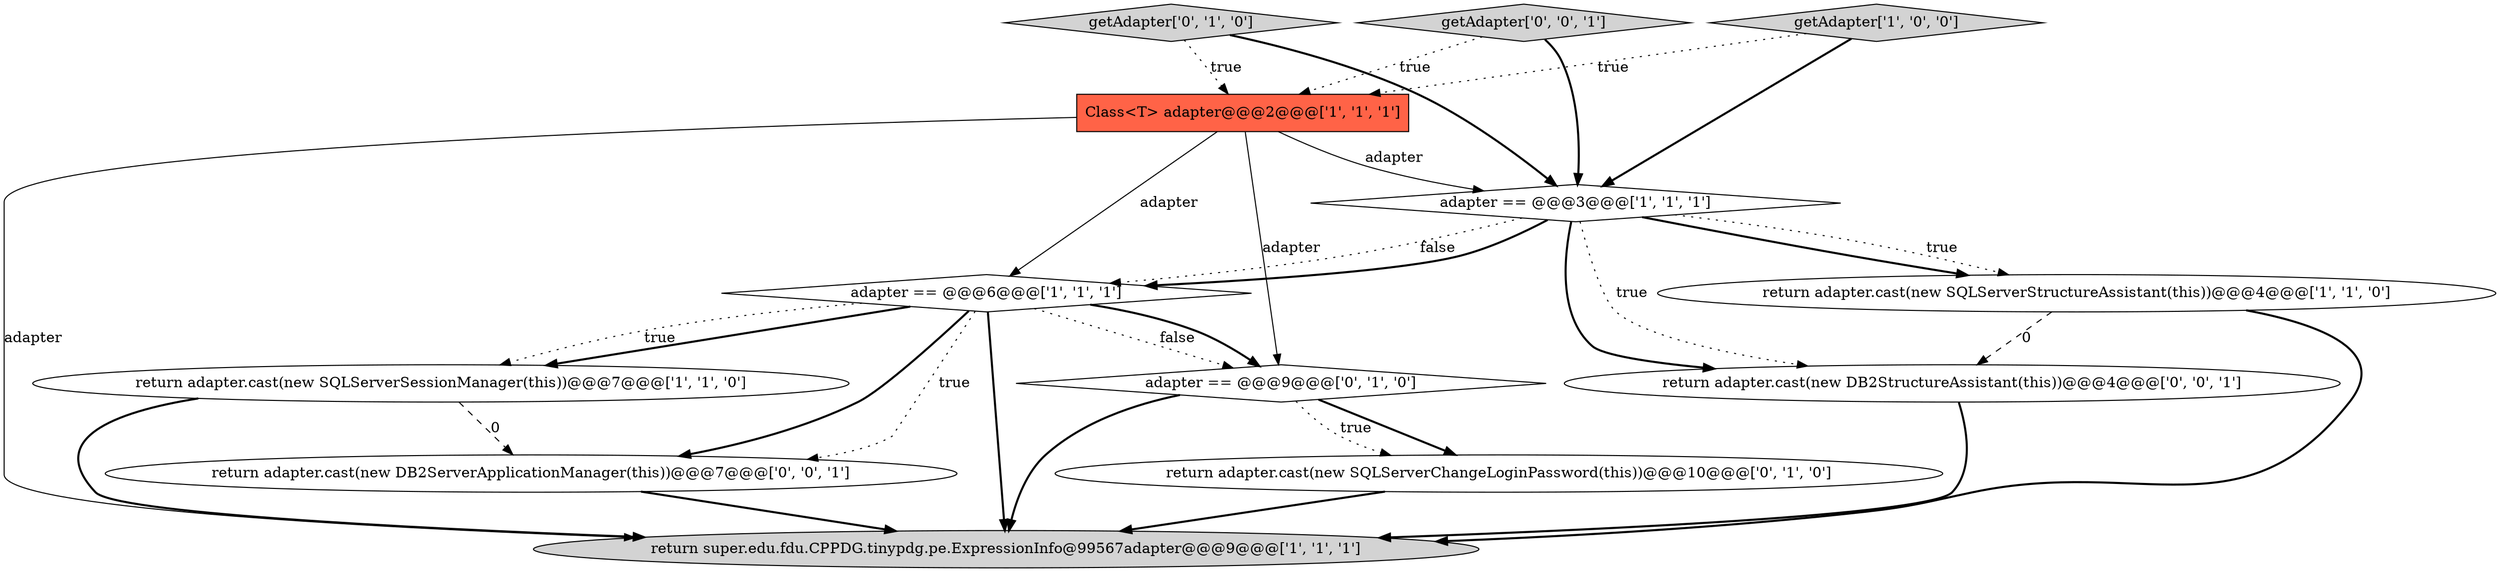 digraph {
10 [style = filled, label = "return adapter.cast(new DB2StructureAssistant(this))@@@4@@@['0', '0', '1']", fillcolor = white, shape = ellipse image = "AAA0AAABBB3BBB"];
8 [style = filled, label = "return adapter.cast(new SQLServerChangeLoginPassword(this))@@@10@@@['0', '1', '0']", fillcolor = white, shape = ellipse image = "AAA1AAABBB2BBB"];
12 [style = filled, label = "getAdapter['0', '0', '1']", fillcolor = lightgray, shape = diamond image = "AAA0AAABBB3BBB"];
1 [style = filled, label = "return adapter.cast(new SQLServerStructureAssistant(this))@@@4@@@['1', '1', '0']", fillcolor = white, shape = ellipse image = "AAA0AAABBB1BBB"];
5 [style = filled, label = "adapter == @@@6@@@['1', '1', '1']", fillcolor = white, shape = diamond image = "AAA0AAABBB1BBB"];
4 [style = filled, label = "getAdapter['1', '0', '0']", fillcolor = lightgray, shape = diamond image = "AAA0AAABBB1BBB"];
7 [style = filled, label = "adapter == @@@9@@@['0', '1', '0']", fillcolor = white, shape = diamond image = "AAA1AAABBB2BBB"];
0 [style = filled, label = "Class<T> adapter@@@2@@@['1', '1', '1']", fillcolor = tomato, shape = box image = "AAA0AAABBB1BBB"];
3 [style = filled, label = "adapter == @@@3@@@['1', '1', '1']", fillcolor = white, shape = diamond image = "AAA0AAABBB1BBB"];
2 [style = filled, label = "return adapter.cast(new SQLServerSessionManager(this))@@@7@@@['1', '1', '0']", fillcolor = white, shape = ellipse image = "AAA0AAABBB1BBB"];
6 [style = filled, label = "return super.edu.fdu.CPPDG.tinypdg.pe.ExpressionInfo@99567adapter@@@9@@@['1', '1', '1']", fillcolor = lightgray, shape = ellipse image = "AAA0AAABBB1BBB"];
9 [style = filled, label = "getAdapter['0', '1', '0']", fillcolor = lightgray, shape = diamond image = "AAA0AAABBB2BBB"];
11 [style = filled, label = "return adapter.cast(new DB2ServerApplicationManager(this))@@@7@@@['0', '0', '1']", fillcolor = white, shape = ellipse image = "AAA0AAABBB3BBB"];
5->2 [style = bold, label=""];
3->10 [style = bold, label=""];
0->7 [style = solid, label="adapter"];
5->11 [style = dotted, label="true"];
7->8 [style = bold, label=""];
10->6 [style = bold, label=""];
9->0 [style = dotted, label="true"];
3->1 [style = dotted, label="true"];
7->8 [style = dotted, label="true"];
12->0 [style = dotted, label="true"];
9->3 [style = bold, label=""];
7->6 [style = bold, label=""];
8->6 [style = bold, label=""];
11->6 [style = bold, label=""];
4->0 [style = dotted, label="true"];
1->6 [style = bold, label=""];
3->5 [style = dotted, label="false"];
3->5 [style = bold, label=""];
3->1 [style = bold, label=""];
5->7 [style = dotted, label="false"];
3->10 [style = dotted, label="true"];
5->11 [style = bold, label=""];
12->3 [style = bold, label=""];
1->10 [style = dashed, label="0"];
0->6 [style = solid, label="adapter"];
2->6 [style = bold, label=""];
2->11 [style = dashed, label="0"];
0->5 [style = solid, label="adapter"];
4->3 [style = bold, label=""];
0->3 [style = solid, label="adapter"];
5->2 [style = dotted, label="true"];
5->7 [style = bold, label=""];
5->6 [style = bold, label=""];
}
